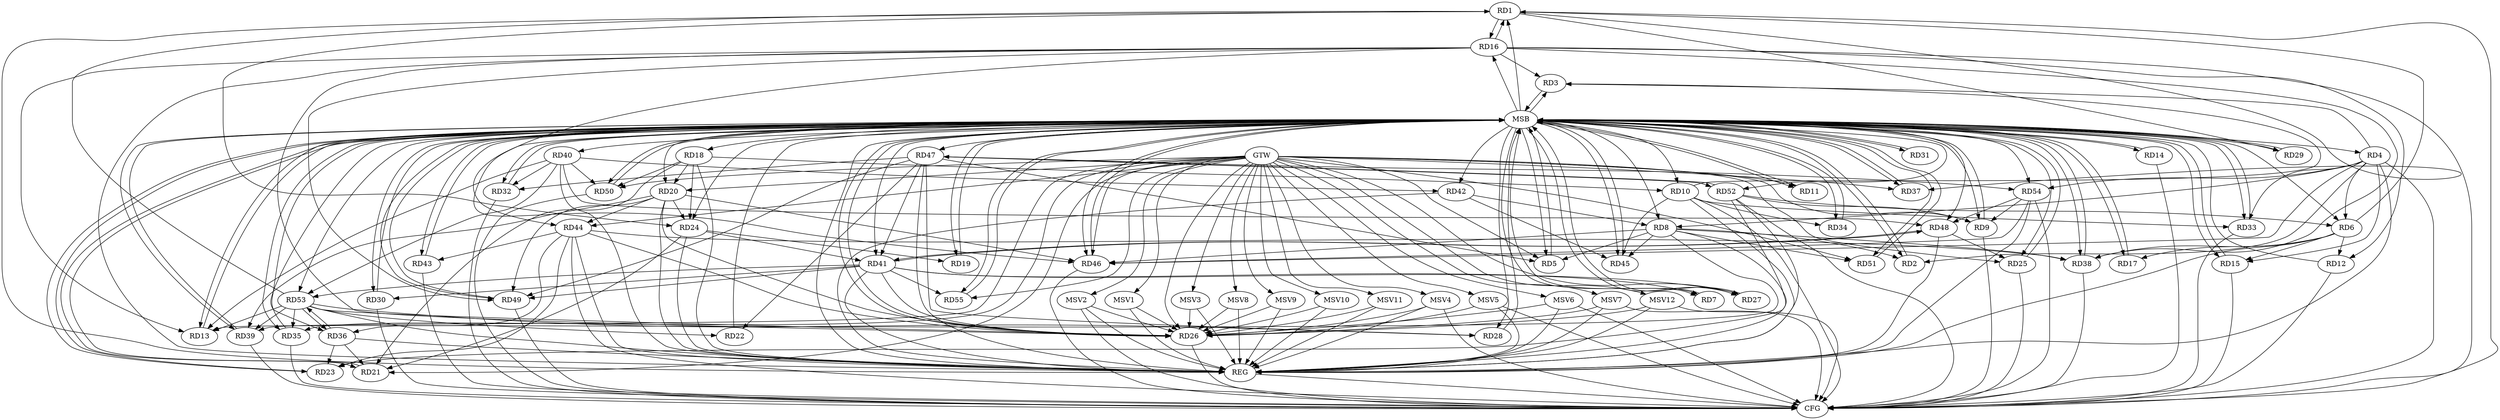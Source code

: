 strict digraph G {
  RD1 [ label="RD1" ];
  RD2 [ label="RD2" ];
  RD3 [ label="RD3" ];
  RD4 [ label="RD4" ];
  RD5 [ label="RD5" ];
  RD6 [ label="RD6" ];
  RD7 [ label="RD7" ];
  RD8 [ label="RD8" ];
  RD9 [ label="RD9" ];
  RD10 [ label="RD10" ];
  RD11 [ label="RD11" ];
  RD12 [ label="RD12" ];
  RD13 [ label="RD13" ];
  RD14 [ label="RD14" ];
  RD15 [ label="RD15" ];
  RD16 [ label="RD16" ];
  RD17 [ label="RD17" ];
  RD18 [ label="RD18" ];
  RD19 [ label="RD19" ];
  RD20 [ label="RD20" ];
  RD21 [ label="RD21" ];
  RD22 [ label="RD22" ];
  RD23 [ label="RD23" ];
  RD24 [ label="RD24" ];
  RD25 [ label="RD25" ];
  RD26 [ label="RD26" ];
  RD27 [ label="RD27" ];
  RD28 [ label="RD28" ];
  RD29 [ label="RD29" ];
  RD30 [ label="RD30" ];
  RD31 [ label="RD31" ];
  RD32 [ label="RD32" ];
  RD33 [ label="RD33" ];
  RD34 [ label="RD34" ];
  RD35 [ label="RD35" ];
  RD36 [ label="RD36" ];
  RD37 [ label="RD37" ];
  RD38 [ label="RD38" ];
  RD39 [ label="RD39" ];
  RD40 [ label="RD40" ];
  RD41 [ label="RD41" ];
  RD42 [ label="RD42" ];
  RD43 [ label="RD43" ];
  RD44 [ label="RD44" ];
  RD45 [ label="RD45" ];
  RD46 [ label="RD46" ];
  RD47 [ label="RD47" ];
  RD48 [ label="RD48" ];
  RD49 [ label="RD49" ];
  RD50 [ label="RD50" ];
  RD51 [ label="RD51" ];
  RD52 [ label="RD52" ];
  RD53 [ label="RD53" ];
  RD54 [ label="RD54" ];
  RD55 [ label="RD55" ];
  GTW [ label="GTW" ];
  REG [ label="REG" ];
  MSB [ label="MSB" ];
  CFG [ label="CFG" ];
  MSV1 [ label="MSV1" ];
  MSV2 [ label="MSV2" ];
  MSV3 [ label="MSV3" ];
  MSV4 [ label="MSV4" ];
  MSV5 [ label="MSV5" ];
  MSV6 [ label="MSV6" ];
  MSV7 [ label="MSV7" ];
  MSV8 [ label="MSV8" ];
  MSV9 [ label="MSV9" ];
  MSV10 [ label="MSV10" ];
  MSV11 [ label="MSV11" ];
  MSV12 [ label="MSV12" ];
  RD6 -> RD1;
  RD1 -> RD16;
  RD16 -> RD1;
  RD1 -> RD24;
  RD1 -> RD29;
  RD1 -> RD37;
  RD53 -> RD1;
  RD4 -> RD2;
  RD8 -> RD2;
  RD4 -> RD3;
  RD10 -> RD3;
  RD16 -> RD3;
  RD4 -> RD6;
  RD4 -> RD8;
  RD4 -> RD15;
  RD4 -> RD33;
  RD4 -> RD46;
  RD4 -> RD54;
  RD8 -> RD5;
  RD47 -> RD5;
  RD6 -> RD12;
  RD6 -> RD15;
  RD6 -> RD17;
  RD6 -> RD38;
  RD52 -> RD6;
  RD41 -> RD7;
  RD8 -> RD13;
  RD8 -> RD38;
  RD42 -> RD8;
  RD8 -> RD45;
  RD8 -> RD46;
  RD8 -> RD51;
  RD52 -> RD9;
  RD54 -> RD9;
  RD18 -> RD10;
  RD10 -> RD33;
  RD10 -> RD34;
  RD10 -> RD45;
  RD16 -> RD12;
  RD16 -> RD13;
  RD40 -> RD13;
  RD53 -> RD13;
  RD16 -> RD26;
  RD16 -> RD38;
  RD16 -> RD46;
  RD16 -> RD49;
  RD18 -> RD20;
  RD18 -> RD21;
  RD18 -> RD24;
  RD18 -> RD50;
  RD24 -> RD19;
  RD20 -> RD24;
  RD20 -> RD26;
  RD20 -> RD39;
  RD20 -> RD44;
  RD20 -> RD46;
  RD20 -> RD49;
  RD24 -> RD21;
  RD36 -> RD21;
  RD47 -> RD22;
  RD53 -> RD22;
  RD36 -> RD23;
  RD44 -> RD23;
  RD52 -> RD23;
  RD24 -> RD41;
  RD48 -> RD25;
  RD41 -> RD26;
  RD44 -> RD26;
  RD53 -> RD26;
  RD41 -> RD27;
  RD47 -> RD28;
  RD53 -> RD28;
  RD41 -> RD30;
  RD40 -> RD32;
  RD47 -> RD32;
  RD53 -> RD35;
  RD44 -> RD36;
  RD36 -> RD53;
  RD53 -> RD36;
  RD44 -> RD38;
  RD53 -> RD39;
  RD40 -> RD42;
  RD40 -> RD48;
  RD40 -> RD50;
  RD40 -> RD53;
  RD47 -> RD41;
  RD41 -> RD48;
  RD48 -> RD41;
  RD41 -> RD49;
  RD41 -> RD53;
  RD41 -> RD55;
  RD42 -> RD45;
  RD44 -> RD43;
  RD54 -> RD46;
  RD47 -> RD49;
  RD47 -> RD52;
  RD52 -> RD47;
  RD47 -> RD54;
  RD54 -> RD48;
  GTW -> RD21;
  GTW -> RD11;
  GTW -> RD27;
  GTW -> RD25;
  GTW -> RD5;
  GTW -> RD9;
  GTW -> RD55;
  GTW -> RD44;
  GTW -> RD51;
  GTW -> RD39;
  GTW -> RD35;
  GTW -> RD20;
  GTW -> RD46;
  GTW -> RD50;
  GTW -> RD37;
  GTW -> RD26;
  RD1 -> REG;
  RD4 -> REG;
  RD6 -> REG;
  RD8 -> REG;
  RD10 -> REG;
  RD16 -> REG;
  RD18 -> REG;
  RD20 -> REG;
  RD24 -> REG;
  RD36 -> REG;
  RD40 -> REG;
  RD41 -> REG;
  RD42 -> REG;
  RD44 -> REG;
  RD47 -> REG;
  RD48 -> REG;
  RD52 -> REG;
  RD53 -> REG;
  RD54 -> REG;
  RD2 -> MSB;
  MSB -> RD7;
  MSB -> RD16;
  MSB -> RD18;
  MSB -> RD39;
  MSB -> RD51;
  MSB -> REG;
  RD3 -> MSB;
  MSB -> RD1;
  MSB -> RD6;
  MSB -> RD15;
  MSB -> RD21;
  MSB -> RD29;
  MSB -> RD45;
  MSB -> RD48;
  MSB -> RD50;
  RD5 -> MSB;
  MSB -> RD33;
  RD7 -> MSB;
  MSB -> RD3;
  MSB -> RD10;
  MSB -> RD49;
  RD9 -> MSB;
  MSB -> RD13;
  MSB -> RD26;
  MSB -> RD32;
  MSB -> RD38;
  RD11 -> MSB;
  MSB -> RD8;
  RD12 -> MSB;
  MSB -> RD2;
  MSB -> RD30;
  MSB -> RD36;
  MSB -> RD55;
  RD13 -> MSB;
  MSB -> RD11;
  MSB -> RD14;
  MSB -> RD23;
  MSB -> RD37;
  MSB -> RD46;
  RD14 -> MSB;
  MSB -> RD4;
  MSB -> RD5;
  MSB -> RD41;
  RD15 -> MSB;
  MSB -> RD19;
  MSB -> RD25;
  MSB -> RD27;
  MSB -> RD43;
  RD17 -> MSB;
  MSB -> RD52;
  RD19 -> MSB;
  RD21 -> MSB;
  MSB -> RD42;
  MSB -> RD54;
  RD22 -> MSB;
  MSB -> RD17;
  MSB -> RD28;
  MSB -> RD31;
  RD23 -> MSB;
  MSB -> RD44;
  RD25 -> MSB;
  MSB -> RD47;
  RD26 -> MSB;
  MSB -> RD24;
  RD27 -> MSB;
  RD28 -> MSB;
  RD29 -> MSB;
  RD30 -> MSB;
  MSB -> RD20;
  RD31 -> MSB;
  MSB -> RD9;
  MSB -> RD53;
  RD32 -> MSB;
  MSB -> RD35;
  MSB -> RD40;
  RD33 -> MSB;
  RD34 -> MSB;
  RD35 -> MSB;
  RD37 -> MSB;
  RD38 -> MSB;
  RD39 -> MSB;
  RD43 -> MSB;
  MSB -> RD34;
  RD45 -> MSB;
  RD46 -> MSB;
  RD49 -> MSB;
  RD50 -> MSB;
  RD51 -> MSB;
  RD55 -> MSB;
  RD12 -> CFG;
  RD44 -> CFG;
  RD10 -> CFG;
  RD54 -> CFG;
  RD25 -> CFG;
  RD50 -> CFG;
  RD43 -> CFG;
  RD46 -> CFG;
  RD4 -> CFG;
  RD49 -> CFG;
  RD26 -> CFG;
  RD30 -> CFG;
  RD9 -> CFG;
  RD35 -> CFG;
  RD1 -> CFG;
  RD38 -> CFG;
  RD52 -> CFG;
  RD39 -> CFG;
  RD32 -> CFG;
  RD14 -> CFG;
  RD33 -> CFG;
  RD15 -> CFG;
  RD16 -> CFG;
  REG -> CFG;
  MSV1 -> RD26;
  MSV2 -> RD26;
  MSV3 -> RD26;
  MSV4 -> RD26;
  MSV5 -> RD26;
  GTW -> MSV1;
  MSV1 -> REG;
  GTW -> MSV2;
  MSV2 -> REG;
  MSV2 -> CFG;
  GTW -> MSV3;
  MSV3 -> REG;
  GTW -> MSV4;
  MSV4 -> REG;
  MSV4 -> CFG;
  GTW -> MSV5;
  MSV5 -> REG;
  MSV5 -> CFG;
  MSV6 -> RD26;
  GTW -> MSV6;
  MSV6 -> REG;
  MSV6 -> CFG;
  MSV7 -> RD26;
  GTW -> MSV7;
  MSV7 -> REG;
  MSV7 -> CFG;
  MSV8 -> RD26;
  MSV9 -> RD26;
  MSV10 -> RD26;
  GTW -> MSV8;
  MSV8 -> REG;
  GTW -> MSV9;
  MSV9 -> REG;
  GTW -> MSV10;
  MSV10 -> REG;
  MSV11 -> RD26;
  MSV12 -> RD26;
  GTW -> MSV11;
  MSV11 -> REG;
  GTW -> MSV12;
  MSV12 -> REG;
  MSV12 -> CFG;
}
